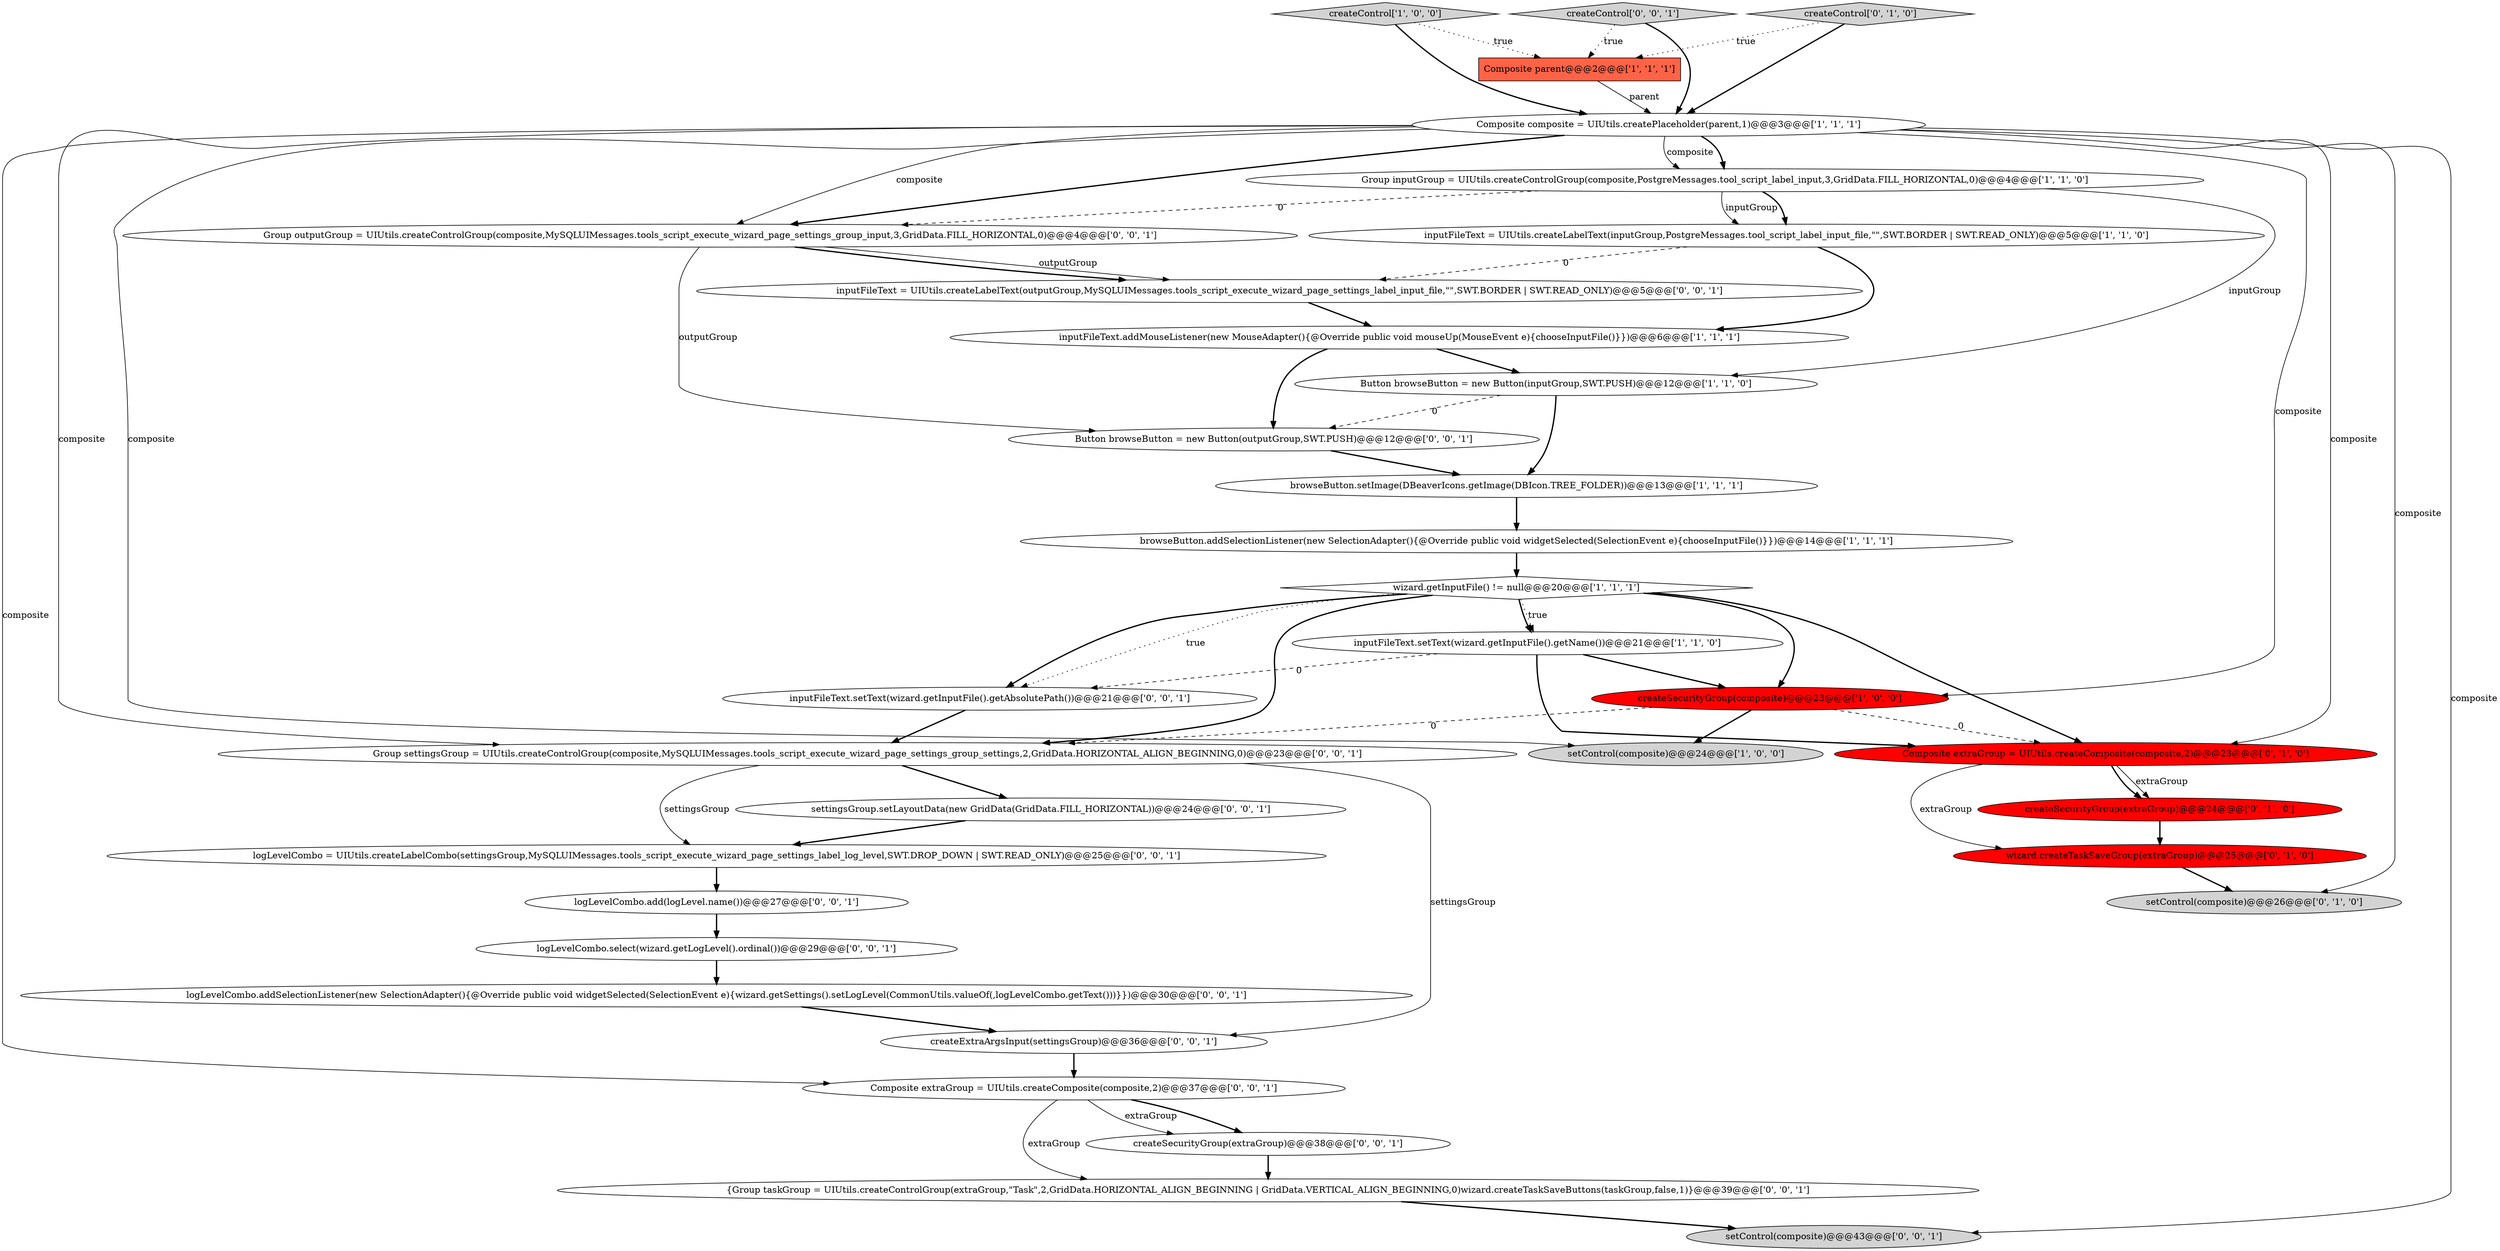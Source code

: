 digraph {
22 [style = filled, label = "Button browseButton = new Button(outputGroup,SWT.PUSH)@@@12@@@['0', '0', '1']", fillcolor = white, shape = ellipse image = "AAA0AAABBB3BBB"];
27 [style = filled, label = "logLevelCombo = UIUtils.createLabelCombo(settingsGroup,MySQLUIMessages.tools_script_execute_wizard_page_settings_label_log_level,SWT.DROP_DOWN | SWT.READ_ONLY)@@@25@@@['0', '0', '1']", fillcolor = white, shape = ellipse image = "AAA0AAABBB3BBB"];
31 [style = filled, label = "inputFileText.setText(wizard.getInputFile().getAbsolutePath())@@@21@@@['0', '0', '1']", fillcolor = white, shape = ellipse image = "AAA0AAABBB3BBB"];
19 [style = filled, label = "Group settingsGroup = UIUtils.createControlGroup(composite,MySQLUIMessages.tools_script_execute_wizard_page_settings_group_settings,2,GridData.HORIZONTAL_ALIGN_BEGINNING,0)@@@23@@@['0', '0', '1']", fillcolor = white, shape = ellipse image = "AAA0AAABBB3BBB"];
8 [style = filled, label = "Group inputGroup = UIUtils.createControlGroup(composite,PostgreMessages.tool_script_label_input,3,GridData.FILL_HORIZONTAL,0)@@@4@@@['1', '1', '0']", fillcolor = white, shape = ellipse image = "AAA0AAABBB1BBB"];
15 [style = filled, label = "Composite extraGroup = UIUtils.createComposite(composite,2)@@@23@@@['0', '1', '0']", fillcolor = red, shape = ellipse image = "AAA1AAABBB2BBB"];
0 [style = filled, label = "browseButton.setImage(DBeaverIcons.getImage(DBIcon.TREE_FOLDER))@@@13@@@['1', '1', '1']", fillcolor = white, shape = ellipse image = "AAA0AAABBB1BBB"];
2 [style = filled, label = "inputFileText = UIUtils.createLabelText(inputGroup,PostgreMessages.tool_script_label_input_file,\"\",SWT.BORDER | SWT.READ_ONLY)@@@5@@@['1', '1', '0']", fillcolor = white, shape = ellipse image = "AAA0AAABBB1BBB"];
28 [style = filled, label = "logLevelCombo.addSelectionListener(new SelectionAdapter(){@Override public void widgetSelected(SelectionEvent e){wizard.getSettings().setLogLevel(CommonUtils.valueOf(,logLevelCombo.getText()))}})@@@30@@@['0', '0', '1']", fillcolor = white, shape = ellipse image = "AAA0AAABBB3BBB"];
33 [style = filled, label = "logLevelCombo.select(wizard.getLogLevel().ordinal())@@@29@@@['0', '0', '1']", fillcolor = white, shape = ellipse image = "AAA0AAABBB3BBB"];
7 [style = filled, label = "inputFileText.addMouseListener(new MouseAdapter(){@Override public void mouseUp(MouseEvent e){chooseInputFile()}})@@@6@@@['1', '1', '1']", fillcolor = white, shape = ellipse image = "AAA0AAABBB1BBB"];
30 [style = filled, label = "Composite extraGroup = UIUtils.createComposite(composite,2)@@@37@@@['0', '0', '1']", fillcolor = white, shape = ellipse image = "AAA0AAABBB3BBB"];
4 [style = filled, label = "createControl['1', '0', '0']", fillcolor = lightgray, shape = diamond image = "AAA0AAABBB1BBB"];
1 [style = filled, label = "setControl(composite)@@@24@@@['1', '0', '0']", fillcolor = lightgray, shape = ellipse image = "AAA0AAABBB1BBB"];
6 [style = filled, label = "Composite parent@@@2@@@['1', '1', '1']", fillcolor = tomato, shape = box image = "AAA0AAABBB1BBB"];
13 [style = filled, label = "wizard.createTaskSaveGroup(extraGroup)@@@25@@@['0', '1', '0']", fillcolor = red, shape = ellipse image = "AAA1AAABBB2BBB"];
9 [style = filled, label = "Composite composite = UIUtils.createPlaceholder(parent,1)@@@3@@@['1', '1', '1']", fillcolor = white, shape = ellipse image = "AAA0AAABBB1BBB"];
23 [style = filled, label = "Group outputGroup = UIUtils.createControlGroup(composite,MySQLUIMessages.tools_script_execute_wizard_page_settings_group_input,3,GridData.FILL_HORIZONTAL,0)@@@4@@@['0', '0', '1']", fillcolor = white, shape = ellipse image = "AAA0AAABBB3BBB"];
26 [style = filled, label = "createSecurityGroup(extraGroup)@@@38@@@['0', '0', '1']", fillcolor = white, shape = ellipse image = "AAA0AAABBB3BBB"];
16 [style = filled, label = "setControl(composite)@@@26@@@['0', '1', '0']", fillcolor = lightgray, shape = ellipse image = "AAA0AAABBB2BBB"];
21 [style = filled, label = "setControl(composite)@@@43@@@['0', '0', '1']", fillcolor = lightgray, shape = ellipse image = "AAA0AAABBB3BBB"];
17 [style = filled, label = "createSecurityGroup(extraGroup)@@@24@@@['0', '1', '0']", fillcolor = red, shape = ellipse image = "AAA1AAABBB2BBB"];
14 [style = filled, label = "createControl['0', '1', '0']", fillcolor = lightgray, shape = diamond image = "AAA0AAABBB2BBB"];
5 [style = filled, label = "Button browseButton = new Button(inputGroup,SWT.PUSH)@@@12@@@['1', '1', '0']", fillcolor = white, shape = ellipse image = "AAA0AAABBB1BBB"];
3 [style = filled, label = "createSecurityGroup(composite)@@@23@@@['1', '0', '0']", fillcolor = red, shape = ellipse image = "AAA1AAABBB1BBB"];
32 [style = filled, label = "{Group taskGroup = UIUtils.createControlGroup(extraGroup,\"Task\",2,GridData.HORIZONTAL_ALIGN_BEGINNING | GridData.VERTICAL_ALIGN_BEGINNING,0)wizard.createTaskSaveButtons(taskGroup,false,1)}@@@39@@@['0', '0', '1']", fillcolor = white, shape = ellipse image = "AAA0AAABBB3BBB"];
11 [style = filled, label = "browseButton.addSelectionListener(new SelectionAdapter(){@Override public void widgetSelected(SelectionEvent e){chooseInputFile()}})@@@14@@@['1', '1', '1']", fillcolor = white, shape = ellipse image = "AAA0AAABBB1BBB"];
25 [style = filled, label = "logLevelCombo.add(logLevel.name())@@@27@@@['0', '0', '1']", fillcolor = white, shape = ellipse image = "AAA0AAABBB3BBB"];
24 [style = filled, label = "settingsGroup.setLayoutData(new GridData(GridData.FILL_HORIZONTAL))@@@24@@@['0', '0', '1']", fillcolor = white, shape = ellipse image = "AAA0AAABBB3BBB"];
29 [style = filled, label = "createExtraArgsInput(settingsGroup)@@@36@@@['0', '0', '1']", fillcolor = white, shape = ellipse image = "AAA0AAABBB3BBB"];
20 [style = filled, label = "inputFileText = UIUtils.createLabelText(outputGroup,MySQLUIMessages.tools_script_execute_wizard_page_settings_label_input_file,\"\",SWT.BORDER | SWT.READ_ONLY)@@@5@@@['0', '0', '1']", fillcolor = white, shape = ellipse image = "AAA0AAABBB3BBB"];
12 [style = filled, label = "wizard.getInputFile() != null@@@20@@@['1', '1', '1']", fillcolor = white, shape = diamond image = "AAA0AAABBB1BBB"];
18 [style = filled, label = "createControl['0', '0', '1']", fillcolor = lightgray, shape = diamond image = "AAA0AAABBB3BBB"];
10 [style = filled, label = "inputFileText.setText(wizard.getInputFile().getName())@@@21@@@['1', '1', '0']", fillcolor = white, shape = ellipse image = "AAA0AAABBB1BBB"];
4->6 [style = dotted, label="true"];
4->9 [style = bold, label=""];
28->29 [style = bold, label=""];
23->20 [style = bold, label=""];
32->21 [style = bold, label=""];
12->31 [style = dotted, label="true"];
10->15 [style = bold, label=""];
26->32 [style = bold, label=""];
2->20 [style = dashed, label="0"];
3->1 [style = bold, label=""];
9->21 [style = solid, label="composite"];
25->33 [style = bold, label=""];
29->30 [style = bold, label=""];
23->20 [style = solid, label="outputGroup"];
9->23 [style = solid, label="composite"];
9->30 [style = solid, label="composite"];
9->15 [style = solid, label="composite"];
33->28 [style = bold, label=""];
8->2 [style = solid, label="inputGroup"];
30->26 [style = bold, label=""];
12->15 [style = bold, label=""];
10->31 [style = dashed, label="0"];
9->1 [style = solid, label="composite"];
0->11 [style = bold, label=""];
10->3 [style = bold, label=""];
11->12 [style = bold, label=""];
9->16 [style = solid, label="composite"];
15->17 [style = solid, label="extraGroup"];
9->8 [style = bold, label=""];
13->16 [style = bold, label=""];
8->5 [style = solid, label="inputGroup"];
30->32 [style = solid, label="extraGroup"];
6->9 [style = solid, label="parent"];
19->24 [style = bold, label=""];
18->6 [style = dotted, label="true"];
9->19 [style = solid, label="composite"];
9->8 [style = solid, label="composite"];
9->23 [style = bold, label=""];
7->22 [style = bold, label=""];
3->19 [style = dashed, label="0"];
15->17 [style = bold, label=""];
7->5 [style = bold, label=""];
12->10 [style = bold, label=""];
22->0 [style = bold, label=""];
23->22 [style = solid, label="outputGroup"];
12->10 [style = dotted, label="true"];
8->2 [style = bold, label=""];
5->0 [style = bold, label=""];
9->3 [style = solid, label="composite"];
15->13 [style = solid, label="extraGroup"];
18->9 [style = bold, label=""];
3->15 [style = dashed, label="0"];
14->9 [style = bold, label=""];
17->13 [style = bold, label=""];
12->3 [style = bold, label=""];
5->22 [style = dashed, label="0"];
2->7 [style = bold, label=""];
19->27 [style = solid, label="settingsGroup"];
20->7 [style = bold, label=""];
19->29 [style = solid, label="settingsGroup"];
12->19 [style = bold, label=""];
24->27 [style = bold, label=""];
30->26 [style = solid, label="extraGroup"];
12->31 [style = bold, label=""];
31->19 [style = bold, label=""];
27->25 [style = bold, label=""];
8->23 [style = dashed, label="0"];
14->6 [style = dotted, label="true"];
}
